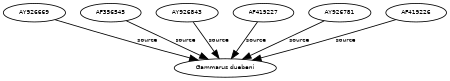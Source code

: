 digraph G {
size="3,3";
node [fontsize=7, fontname="Helvetica"];
edge [fontsize=7, fontname="Helvetica"];
node0 [label="Gammarus duebeni", width=0.27433100247,height=0.27433100247];
node1 [label="AY926669", width=0.27433100247,height=0.27433100247];
node2 [label="AF356545", width=0.27433100247,height=0.27433100247];
node3 [label="AY926843", width=0.27433100247,height=0.27433100247];
node4 [label="AF419227", width=0.27433100247,height=0.27433100247];
node5 [label="AY926781", width=0.27433100247,height=0.27433100247];
node6 [label="AF419226", width=0.27433100247,height=0.27433100247];
node1 -> node0 [label="source"];
node2 -> node0 [label="source"];
node3 -> node0 [label="source"];
node4 -> node0 [label="source"];
node5 -> node0 [label="source"];
node6 -> node0 [label="source"];
}

